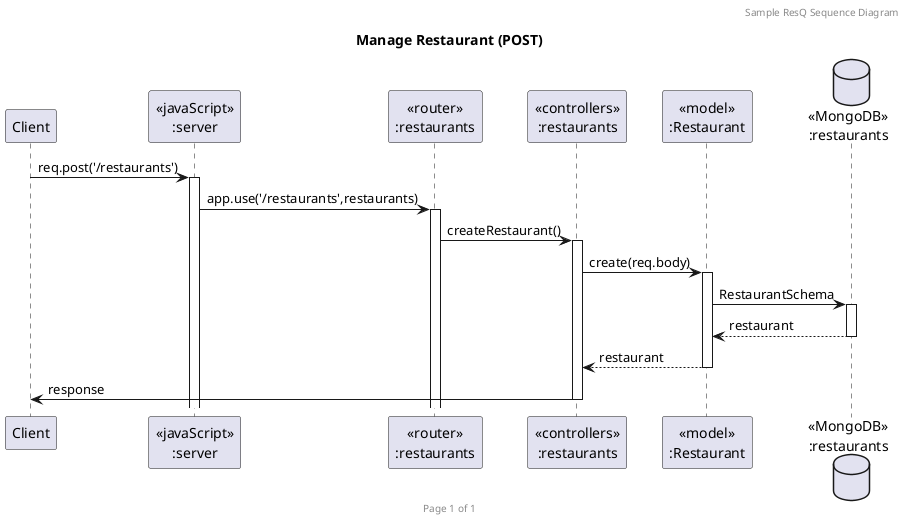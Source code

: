 @startuml Manage Restaurant (POST)

header Sample ResQ Sequence Diagram
footer Page %page% of %lastpage%
title "Manage Restaurant (POST)"

participant "Client" as client
participant "<<javaScript>>\n:server" as server
participant "<<router>>\n:restaurants" as routerRestaurants
participant "<<controllers>>\n:restaurants" as controllersRestaurants
participant "<<model>>\n:Restaurant" as modelRestaurant
database "<<MongoDB>>\n:restaurants" as RestaurantsDatabase

client->server ++:req.post('/restaurants')
server->routerRestaurants ++:app.use('/restaurants',restaurants)
routerRestaurants -> controllersRestaurants ++:createRestaurant()
controllersRestaurants->modelRestaurant ++:create(req.body)
modelRestaurant ->RestaurantsDatabase ++: RestaurantSchema
RestaurantsDatabase --> modelRestaurant --: restaurant
controllersRestaurants <-- modelRestaurant --:restaurant
controllersRestaurants->client --:response

@enduml

